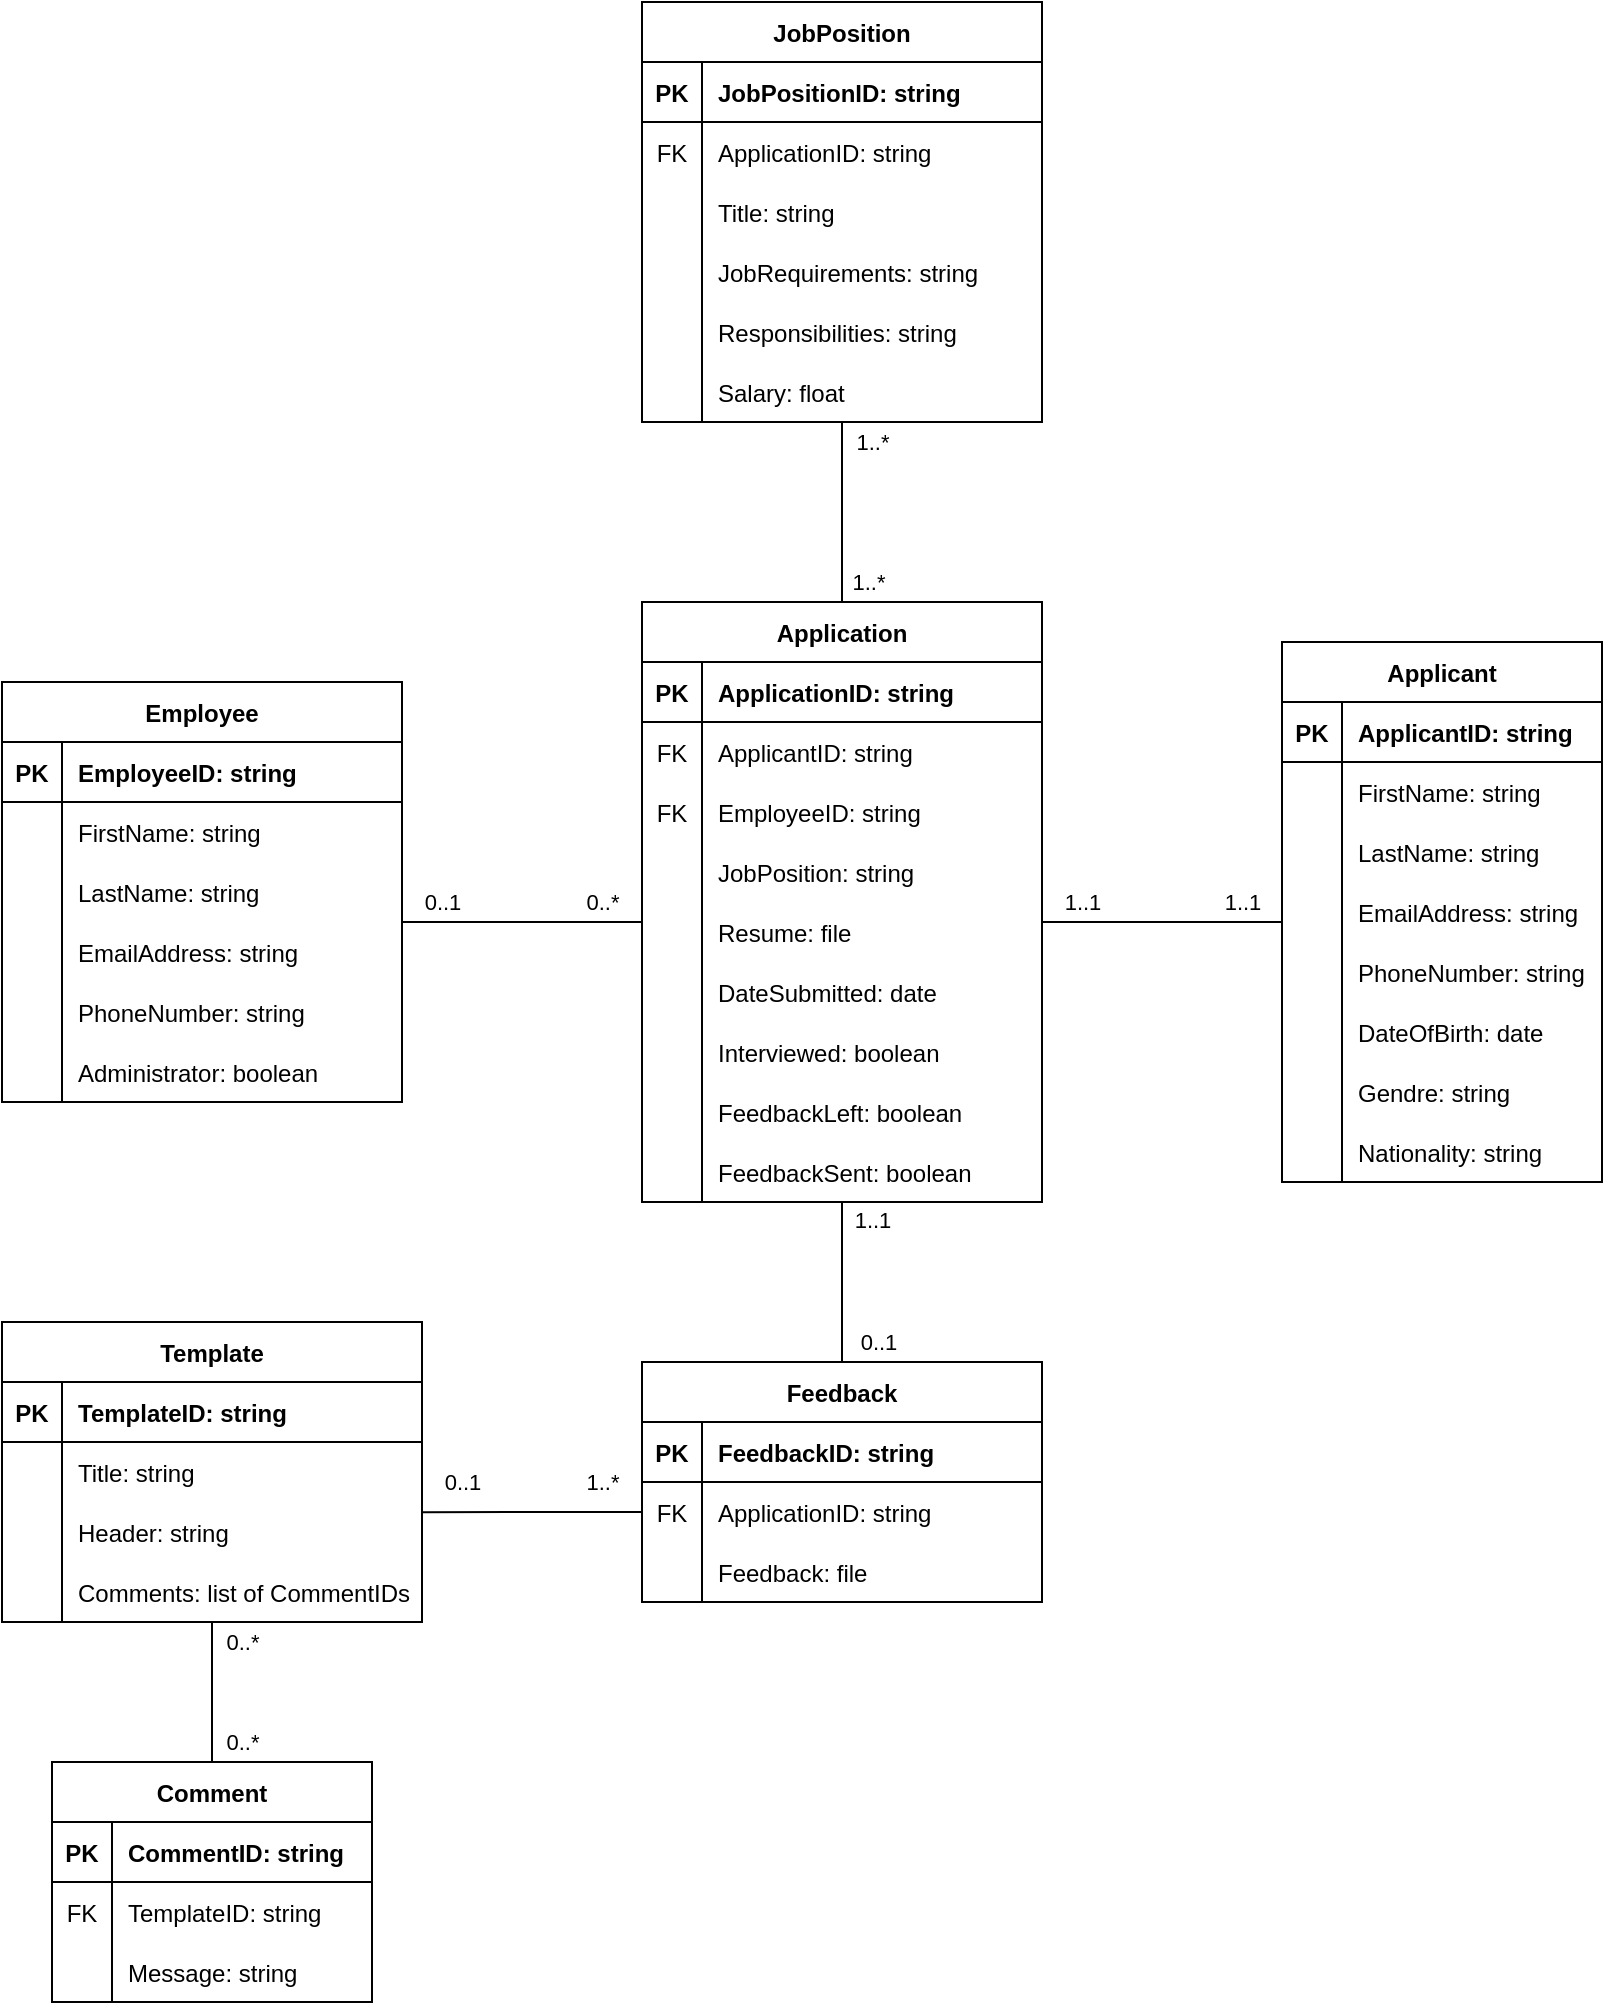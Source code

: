 <mxfile version="13.7.7" type="github">
  <diagram id="R2lEEEUBdFMjLlhIrx00" name="Page-1">
    <mxGraphModel dx="1185" dy="635" grid="1" gridSize="10" guides="1" tooltips="1" connect="1" arrows="1" fold="1" page="1" pageScale="1" pageWidth="960" pageHeight="1160" math="0" shadow="0" extFonts="Permanent Marker^https://fonts.googleapis.com/css?family=Permanent+Marker">
      <root>
        <mxCell id="0" />
        <mxCell id="1" parent="0" />
        <mxCell id="9p2l_SkOU7KyR0KljUXZ-85" style="edgeStyle=none;rounded=0;orthogonalLoop=1;jettySize=auto;html=1;exitX=0.5;exitY=0;exitDx=0;exitDy=0;endArrow=none;endFill=0;" edge="1" parent="1" source="C-vyLk0tnHw3VtMMgP7b-13" target="9p2l_SkOU7KyR0KljUXZ-80">
          <mxGeometry relative="1" as="geometry" />
        </mxCell>
        <mxCell id="9p2l_SkOU7KyR0KljUXZ-97" value="1..*" style="edgeLabel;html=1;align=center;verticalAlign=middle;resizable=0;points=[];" vertex="1" connectable="0" parent="9p2l_SkOU7KyR0KljUXZ-85">
          <mxGeometry x="0.552" y="-2" relative="1" as="geometry">
            <mxPoint x="13" y="-10.29" as="offset" />
          </mxGeometry>
        </mxCell>
        <mxCell id="9p2l_SkOU7KyR0KljUXZ-98" value="1..*" style="edgeLabel;html=1;align=center;verticalAlign=middle;resizable=0;points=[];" vertex="1" connectable="0" parent="9p2l_SkOU7KyR0KljUXZ-85">
          <mxGeometry x="-0.298" relative="1" as="geometry">
            <mxPoint x="13" y="21.43" as="offset" />
          </mxGeometry>
        </mxCell>
        <mxCell id="9p2l_SkOU7KyR0KljUXZ-58" value="" style="endArrow=none;html=1;entryX=0;entryY=0.667;entryDx=0;entryDy=0;entryPerimeter=0;exitX=1;exitY=0.334;exitDx=0;exitDy=0;exitPerimeter=0;" edge="1" parent="1" source="9p2l_SkOU7KyR0KljUXZ-36" target="9p2l_SkOU7KyR0KljUXZ-39">
          <mxGeometry width="50" height="50" relative="1" as="geometry">
            <mxPoint x="610" y="534.9" as="sourcePoint" />
            <mxPoint x="710" y="534.9" as="targetPoint" />
          </mxGeometry>
        </mxCell>
        <mxCell id="9p2l_SkOU7KyR0KljUXZ-59" value="1..1" style="edgeLabel;html=1;align=center;verticalAlign=middle;resizable=0;points=[];" vertex="1" connectable="0" parent="9p2l_SkOU7KyR0KljUXZ-58">
          <mxGeometry x="0.604" y="-1" relative="1" as="geometry">
            <mxPoint x="4" y="-10.93" as="offset" />
          </mxGeometry>
        </mxCell>
        <mxCell id="9p2l_SkOU7KyR0KljUXZ-60" value="1..1" style="edgeLabel;html=1;align=center;verticalAlign=middle;resizable=0;points=[];" vertex="1" connectable="0" parent="9p2l_SkOU7KyR0KljUXZ-58">
          <mxGeometry x="-0.706" y="1" relative="1" as="geometry">
            <mxPoint x="2.29" y="-8.94" as="offset" />
          </mxGeometry>
        </mxCell>
        <mxCell id="9p2l_SkOU7KyR0KljUXZ-61" value="" style="endArrow=none;html=1;entryX=0;entryY=0.667;entryDx=0;entryDy=0;entryPerimeter=0;exitX=1;exitY=0.334;exitDx=0;exitDy=0;exitPerimeter=0;" edge="1" parent="1">
          <mxGeometry width="50" height="50" relative="1" as="geometry">
            <mxPoint x="280" y="540.01" as="sourcePoint" />
            <mxPoint x="400" y="540" as="targetPoint" />
          </mxGeometry>
        </mxCell>
        <mxCell id="9p2l_SkOU7KyR0KljUXZ-62" value="0..*" style="edgeLabel;html=1;align=center;verticalAlign=middle;resizable=0;points=[];" vertex="1" connectable="0" parent="9p2l_SkOU7KyR0KljUXZ-61">
          <mxGeometry x="0.604" y="-1" relative="1" as="geometry">
            <mxPoint x="4" y="-10.93" as="offset" />
          </mxGeometry>
        </mxCell>
        <mxCell id="9p2l_SkOU7KyR0KljUXZ-63" value="0..1" style="edgeLabel;html=1;align=center;verticalAlign=middle;resizable=0;points=[];" vertex="1" connectable="0" parent="9p2l_SkOU7KyR0KljUXZ-61">
          <mxGeometry x="-0.706" y="1" relative="1" as="geometry">
            <mxPoint x="2.29" y="-8.94" as="offset" />
          </mxGeometry>
        </mxCell>
        <mxCell id="9p2l_SkOU7KyR0KljUXZ-83" style="edgeStyle=none;rounded=0;orthogonalLoop=1;jettySize=auto;html=1;exitX=0.5;exitY=0;exitDx=0;exitDy=0;entryX=0.5;entryY=1.007;entryDx=0;entryDy=0;entryPerimeter=0;endArrow=none;endFill=0;" edge="1" parent="1" source="9p2l_SkOU7KyR0KljUXZ-1" target="9p2l_SkOU7KyR0KljUXZ-33">
          <mxGeometry relative="1" as="geometry">
            <mxPoint x="499" y="680" as="targetPoint" />
          </mxGeometry>
        </mxCell>
        <mxCell id="9p2l_SkOU7KyR0KljUXZ-99" value="1..1" style="edgeLabel;html=1;align=center;verticalAlign=middle;resizable=0;points=[];" vertex="1" connectable="0" parent="9p2l_SkOU7KyR0KljUXZ-83">
          <mxGeometry x="0.78" relative="1" as="geometry">
            <mxPoint x="15" as="offset" />
          </mxGeometry>
        </mxCell>
        <mxCell id="9p2l_SkOU7KyR0KljUXZ-100" value="0..1" style="edgeLabel;html=1;align=center;verticalAlign=middle;resizable=0;points=[];" vertex="1" connectable="0" parent="9p2l_SkOU7KyR0KljUXZ-83">
          <mxGeometry x="-0.624" y="-2" relative="1" as="geometry">
            <mxPoint x="16" y="4.86" as="offset" />
          </mxGeometry>
        </mxCell>
        <mxCell id="9p2l_SkOU7KyR0KljUXZ-84" style="edgeStyle=none;rounded=0;orthogonalLoop=1;jettySize=auto;html=1;exitX=0;exitY=0.5;exitDx=0;exitDy=0;entryX=1;entryY=0.17;entryDx=0;entryDy=0;entryPerimeter=0;endArrow=none;endFill=0;" edge="1" parent="1" source="9p2l_SkOU7KyR0KljUXZ-5" target="nxRkUjADTFQk0wGFNp9a-42">
          <mxGeometry relative="1" as="geometry" />
        </mxCell>
        <mxCell id="9p2l_SkOU7KyR0KljUXZ-101" value="1..*" style="edgeLabel;html=1;align=center;verticalAlign=middle;resizable=0;points=[];" vertex="1" connectable="0" parent="9p2l_SkOU7KyR0KljUXZ-84">
          <mxGeometry x="-0.639" relative="1" as="geometry">
            <mxPoint y="-15.02" as="offset" />
          </mxGeometry>
        </mxCell>
        <mxCell id="9p2l_SkOU7KyR0KljUXZ-102" value="0..1" style="edgeLabel;html=1;align=center;verticalAlign=middle;resizable=0;points=[];" vertex="1" connectable="0" parent="9p2l_SkOU7KyR0KljUXZ-84">
          <mxGeometry x="0.597" y="-1" relative="1" as="geometry">
            <mxPoint x="-2" y="-14.08" as="offset" />
          </mxGeometry>
        </mxCell>
        <mxCell id="C-vyLk0tnHw3VtMMgP7b-23" value="Employee" style="shape=table;startSize=30;container=1;collapsible=1;childLayout=tableLayout;fixedRows=1;rowLines=0;fontStyle=1;align=center;resizeLast=1;" parent="1" vertex="1">
          <mxGeometry x="80" y="420" width="200" height="210" as="geometry" />
        </mxCell>
        <mxCell id="C-vyLk0tnHw3VtMMgP7b-24" value="" style="shape=partialRectangle;collapsible=0;dropTarget=0;pointerEvents=0;fillColor=none;points=[[0,0.5],[1,0.5]];portConstraint=eastwest;top=0;left=0;right=0;bottom=1;" parent="C-vyLk0tnHw3VtMMgP7b-23" vertex="1">
          <mxGeometry y="30" width="200" height="30" as="geometry" />
        </mxCell>
        <mxCell id="C-vyLk0tnHw3VtMMgP7b-25" value="PK" style="shape=partialRectangle;overflow=hidden;connectable=0;fillColor=none;top=0;left=0;bottom=0;right=0;fontStyle=1;" parent="C-vyLk0tnHw3VtMMgP7b-24" vertex="1">
          <mxGeometry width="30" height="30" as="geometry" />
        </mxCell>
        <mxCell id="C-vyLk0tnHw3VtMMgP7b-26" value="EmployeeID: string" style="shape=partialRectangle;overflow=hidden;connectable=0;fillColor=none;top=0;left=0;bottom=0;right=0;align=left;spacingLeft=6;fontStyle=1;" parent="C-vyLk0tnHw3VtMMgP7b-24" vertex="1">
          <mxGeometry x="30" width="170" height="30" as="geometry" />
        </mxCell>
        <mxCell id="C-vyLk0tnHw3VtMMgP7b-27" value="" style="shape=partialRectangle;collapsible=0;dropTarget=0;pointerEvents=0;fillColor=none;points=[[0,0.5],[1,0.5]];portConstraint=eastwest;top=0;left=0;right=0;bottom=0;" parent="C-vyLk0tnHw3VtMMgP7b-23" vertex="1">
          <mxGeometry y="60" width="200" height="30" as="geometry" />
        </mxCell>
        <mxCell id="C-vyLk0tnHw3VtMMgP7b-28" value="" style="shape=partialRectangle;overflow=hidden;connectable=0;fillColor=none;top=0;left=0;bottom=0;right=0;" parent="C-vyLk0tnHw3VtMMgP7b-27" vertex="1">
          <mxGeometry width="30" height="30" as="geometry" />
        </mxCell>
        <mxCell id="C-vyLk0tnHw3VtMMgP7b-29" value="FirstName: string" style="shape=partialRectangle;overflow=hidden;connectable=0;fillColor=none;top=0;left=0;bottom=0;right=0;align=left;spacingLeft=6;" parent="C-vyLk0tnHw3VtMMgP7b-27" vertex="1">
          <mxGeometry x="30" width="170" height="30" as="geometry" />
        </mxCell>
        <mxCell id="nxRkUjADTFQk0wGFNp9a-11" value="" style="shape=partialRectangle;collapsible=0;dropTarget=0;pointerEvents=0;fillColor=none;points=[[0,0.5],[1,0.5]];portConstraint=eastwest;top=0;left=0;right=0;bottom=0;" parent="C-vyLk0tnHw3VtMMgP7b-23" vertex="1">
          <mxGeometry y="90" width="200" height="30" as="geometry" />
        </mxCell>
        <mxCell id="nxRkUjADTFQk0wGFNp9a-12" value="" style="shape=partialRectangle;overflow=hidden;connectable=0;fillColor=none;top=0;left=0;bottom=0;right=0;" parent="nxRkUjADTFQk0wGFNp9a-11" vertex="1">
          <mxGeometry width="30" height="30" as="geometry" />
        </mxCell>
        <mxCell id="nxRkUjADTFQk0wGFNp9a-13" value="LastName: string" style="shape=partialRectangle;overflow=hidden;connectable=0;fillColor=none;top=0;left=0;bottom=0;right=0;align=left;spacingLeft=6;" parent="nxRkUjADTFQk0wGFNp9a-11" vertex="1">
          <mxGeometry x="30" width="170" height="30" as="geometry" />
        </mxCell>
        <mxCell id="nxRkUjADTFQk0wGFNp9a-14" value="" style="shape=partialRectangle;collapsible=0;dropTarget=0;pointerEvents=0;fillColor=none;points=[[0,0.5],[1,0.5]];portConstraint=eastwest;top=0;left=0;right=0;bottom=0;" parent="C-vyLk0tnHw3VtMMgP7b-23" vertex="1">
          <mxGeometry y="120" width="200" height="30" as="geometry" />
        </mxCell>
        <mxCell id="nxRkUjADTFQk0wGFNp9a-15" value="" style="shape=partialRectangle;overflow=hidden;connectable=0;fillColor=none;top=0;left=0;bottom=0;right=0;" parent="nxRkUjADTFQk0wGFNp9a-14" vertex="1">
          <mxGeometry width="30" height="30" as="geometry" />
        </mxCell>
        <mxCell id="nxRkUjADTFQk0wGFNp9a-16" value="EmailAddress: string" style="shape=partialRectangle;overflow=hidden;connectable=0;fillColor=none;top=0;left=0;bottom=0;right=0;align=left;spacingLeft=6;" parent="nxRkUjADTFQk0wGFNp9a-14" vertex="1">
          <mxGeometry x="30" width="170" height="30" as="geometry" />
        </mxCell>
        <mxCell id="nxRkUjADTFQk0wGFNp9a-17" value="" style="shape=partialRectangle;collapsible=0;dropTarget=0;pointerEvents=0;fillColor=none;points=[[0,0.5],[1,0.5]];portConstraint=eastwest;top=0;left=0;right=0;bottom=0;" parent="C-vyLk0tnHw3VtMMgP7b-23" vertex="1">
          <mxGeometry y="150" width="200" height="30" as="geometry" />
        </mxCell>
        <mxCell id="nxRkUjADTFQk0wGFNp9a-18" value="" style="shape=partialRectangle;overflow=hidden;connectable=0;fillColor=none;top=0;left=0;bottom=0;right=0;" parent="nxRkUjADTFQk0wGFNp9a-17" vertex="1">
          <mxGeometry width="30" height="30" as="geometry" />
        </mxCell>
        <mxCell id="nxRkUjADTFQk0wGFNp9a-19" value="PhoneNumber: string" style="shape=partialRectangle;overflow=hidden;connectable=0;fillColor=none;top=0;left=0;bottom=0;right=0;align=left;spacingLeft=6;" parent="nxRkUjADTFQk0wGFNp9a-17" vertex="1">
          <mxGeometry x="30" width="170" height="30" as="geometry" />
        </mxCell>
        <mxCell id="nxRkUjADTFQk0wGFNp9a-20" value="" style="shape=partialRectangle;collapsible=0;dropTarget=0;pointerEvents=0;fillColor=none;points=[[0,0.5],[1,0.5]];portConstraint=eastwest;top=0;left=0;right=0;bottom=0;" parent="C-vyLk0tnHw3VtMMgP7b-23" vertex="1">
          <mxGeometry y="180" width="200" height="30" as="geometry" />
        </mxCell>
        <mxCell id="nxRkUjADTFQk0wGFNp9a-21" value="" style="shape=partialRectangle;overflow=hidden;connectable=0;fillColor=none;top=0;left=0;bottom=0;right=0;" parent="nxRkUjADTFQk0wGFNp9a-20" vertex="1">
          <mxGeometry width="30" height="30" as="geometry" />
        </mxCell>
        <mxCell id="nxRkUjADTFQk0wGFNp9a-22" value="Administrator: boolean" style="shape=partialRectangle;overflow=hidden;connectable=0;fillColor=none;top=0;left=0;bottom=0;right=0;align=left;spacingLeft=6;" parent="nxRkUjADTFQk0wGFNp9a-20" vertex="1">
          <mxGeometry x="30" width="170" height="30" as="geometry" />
        </mxCell>
        <mxCell id="C-vyLk0tnHw3VtMMgP7b-13" value="Application" style="shape=table;startSize=30;container=1;collapsible=1;childLayout=tableLayout;fixedRows=1;rowLines=0;fontStyle=1;align=center;resizeLast=1;" parent="1" vertex="1">
          <mxGeometry x="400" y="380" width="200" height="300" as="geometry" />
        </mxCell>
        <mxCell id="C-vyLk0tnHw3VtMMgP7b-14" value="" style="shape=partialRectangle;collapsible=0;dropTarget=0;pointerEvents=0;fillColor=none;points=[[0,0.5],[1,0.5]];portConstraint=eastwest;top=0;left=0;right=0;bottom=1;" parent="C-vyLk0tnHw3VtMMgP7b-13" vertex="1">
          <mxGeometry y="30" width="200" height="30" as="geometry" />
        </mxCell>
        <mxCell id="C-vyLk0tnHw3VtMMgP7b-15" value="PK" style="shape=partialRectangle;overflow=hidden;connectable=0;fillColor=none;top=0;left=0;bottom=0;right=0;fontStyle=1;" parent="C-vyLk0tnHw3VtMMgP7b-14" vertex="1">
          <mxGeometry width="30" height="30" as="geometry" />
        </mxCell>
        <mxCell id="C-vyLk0tnHw3VtMMgP7b-16" value="ApplicationID: string" style="shape=partialRectangle;overflow=hidden;connectable=0;fillColor=none;top=0;left=0;bottom=0;right=0;align=left;spacingLeft=6;fontStyle=1;" parent="C-vyLk0tnHw3VtMMgP7b-14" vertex="1">
          <mxGeometry x="30" width="170" height="30" as="geometry" />
        </mxCell>
        <mxCell id="C-vyLk0tnHw3VtMMgP7b-17" value="" style="shape=partialRectangle;collapsible=0;dropTarget=0;pointerEvents=0;fillColor=none;points=[[0,0.5],[1,0.5]];portConstraint=eastwest;top=0;left=0;right=0;bottom=0;" parent="C-vyLk0tnHw3VtMMgP7b-13" vertex="1">
          <mxGeometry y="60" width="200" height="30" as="geometry" />
        </mxCell>
        <mxCell id="C-vyLk0tnHw3VtMMgP7b-18" value="FK" style="shape=partialRectangle;overflow=hidden;connectable=0;fillColor=none;top=0;left=0;bottom=0;right=0;" parent="C-vyLk0tnHw3VtMMgP7b-17" vertex="1">
          <mxGeometry width="30" height="30" as="geometry" />
        </mxCell>
        <mxCell id="C-vyLk0tnHw3VtMMgP7b-19" value="ApplicantID: string" style="shape=partialRectangle;overflow=hidden;connectable=0;fillColor=none;top=0;left=0;bottom=0;right=0;align=left;spacingLeft=6;" parent="C-vyLk0tnHw3VtMMgP7b-17" vertex="1">
          <mxGeometry x="30" width="170" height="30" as="geometry" />
        </mxCell>
        <mxCell id="C-vyLk0tnHw3VtMMgP7b-20" value="" style="shape=partialRectangle;collapsible=0;dropTarget=0;pointerEvents=0;fillColor=none;points=[[0,0.5],[1,0.5]];portConstraint=eastwest;top=0;left=0;right=0;bottom=0;" parent="C-vyLk0tnHw3VtMMgP7b-13" vertex="1">
          <mxGeometry y="90" width="200" height="30" as="geometry" />
        </mxCell>
        <mxCell id="C-vyLk0tnHw3VtMMgP7b-21" value="FK" style="shape=partialRectangle;overflow=hidden;connectable=0;fillColor=none;top=0;left=0;bottom=0;right=0;" parent="C-vyLk0tnHw3VtMMgP7b-20" vertex="1">
          <mxGeometry width="30" height="30" as="geometry" />
        </mxCell>
        <mxCell id="C-vyLk0tnHw3VtMMgP7b-22" value="EmployeeID: string" style="shape=partialRectangle;overflow=hidden;connectable=0;fillColor=none;top=0;left=0;bottom=0;right=0;align=left;spacingLeft=6;" parent="C-vyLk0tnHw3VtMMgP7b-20" vertex="1">
          <mxGeometry x="30" width="170" height="30" as="geometry" />
        </mxCell>
        <mxCell id="9p2l_SkOU7KyR0KljUXZ-54" value="" style="shape=partialRectangle;collapsible=0;dropTarget=0;pointerEvents=0;fillColor=none;points=[[0,0.5],[1,0.5]];portConstraint=eastwest;top=0;left=0;right=0;bottom=0;" vertex="1" parent="C-vyLk0tnHw3VtMMgP7b-13">
          <mxGeometry y="120" width="200" height="30" as="geometry" />
        </mxCell>
        <mxCell id="9p2l_SkOU7KyR0KljUXZ-55" value="" style="shape=partialRectangle;overflow=hidden;connectable=0;fillColor=none;top=0;left=0;bottom=0;right=0;" vertex="1" parent="9p2l_SkOU7KyR0KljUXZ-54">
          <mxGeometry width="30" height="30" as="geometry" />
        </mxCell>
        <mxCell id="9p2l_SkOU7KyR0KljUXZ-56" value="JobPosition: string" style="shape=partialRectangle;overflow=hidden;connectable=0;fillColor=none;top=0;left=0;bottom=0;right=0;align=left;spacingLeft=6;" vertex="1" parent="9p2l_SkOU7KyR0KljUXZ-54">
          <mxGeometry x="30" width="170" height="30" as="geometry" />
        </mxCell>
        <mxCell id="9p2l_SkOU7KyR0KljUXZ-36" value="" style="shape=partialRectangle;collapsible=0;dropTarget=0;pointerEvents=0;fillColor=none;points=[[0,0.5],[1,0.5]];portConstraint=eastwest;top=0;left=0;right=0;bottom=0;" vertex="1" parent="C-vyLk0tnHw3VtMMgP7b-13">
          <mxGeometry y="150" width="200" height="30" as="geometry" />
        </mxCell>
        <mxCell id="9p2l_SkOU7KyR0KljUXZ-37" value="" style="shape=partialRectangle;overflow=hidden;connectable=0;fillColor=none;top=0;left=0;bottom=0;right=0;" vertex="1" parent="9p2l_SkOU7KyR0KljUXZ-36">
          <mxGeometry width="30" height="30" as="geometry" />
        </mxCell>
        <mxCell id="9p2l_SkOU7KyR0KljUXZ-38" value="Resume: file" style="shape=partialRectangle;overflow=hidden;connectable=0;fillColor=none;top=0;left=0;bottom=0;right=0;align=left;spacingLeft=6;" vertex="1" parent="9p2l_SkOU7KyR0KljUXZ-36">
          <mxGeometry x="30" width="170" height="30" as="geometry" />
        </mxCell>
        <mxCell id="nxRkUjADTFQk0wGFNp9a-29" value="" style="shape=partialRectangle;collapsible=0;dropTarget=0;pointerEvents=0;fillColor=none;points=[[0,0.5],[1,0.5]];portConstraint=eastwest;top=0;left=0;right=0;bottom=0;" parent="C-vyLk0tnHw3VtMMgP7b-13" vertex="1">
          <mxGeometry y="180" width="200" height="30" as="geometry" />
        </mxCell>
        <mxCell id="nxRkUjADTFQk0wGFNp9a-30" value="" style="shape=partialRectangle;overflow=hidden;connectable=0;fillColor=none;top=0;left=0;bottom=0;right=0;" parent="nxRkUjADTFQk0wGFNp9a-29" vertex="1">
          <mxGeometry width="30" height="30" as="geometry" />
        </mxCell>
        <mxCell id="nxRkUjADTFQk0wGFNp9a-31" value="DateSubmitted: date" style="shape=partialRectangle;overflow=hidden;connectable=0;fillColor=none;top=0;left=0;bottom=0;right=0;align=left;spacingLeft=6;" parent="nxRkUjADTFQk0wGFNp9a-29" vertex="1">
          <mxGeometry x="30" width="170" height="30" as="geometry" />
        </mxCell>
        <mxCell id="nxRkUjADTFQk0wGFNp9a-32" value="" style="shape=partialRectangle;collapsible=0;dropTarget=0;pointerEvents=0;fillColor=none;points=[[0,0.5],[1,0.5]];portConstraint=eastwest;top=0;left=0;right=0;bottom=0;" parent="C-vyLk0tnHw3VtMMgP7b-13" vertex="1">
          <mxGeometry y="210" width="200" height="30" as="geometry" />
        </mxCell>
        <mxCell id="nxRkUjADTFQk0wGFNp9a-33" value="" style="shape=partialRectangle;overflow=hidden;connectable=0;fillColor=none;top=0;left=0;bottom=0;right=0;" parent="nxRkUjADTFQk0wGFNp9a-32" vertex="1">
          <mxGeometry width="30" height="30" as="geometry" />
        </mxCell>
        <mxCell id="nxRkUjADTFQk0wGFNp9a-34" value="Interviewed: boolean" style="shape=partialRectangle;overflow=hidden;connectable=0;fillColor=none;top=0;left=0;bottom=0;right=0;align=left;spacingLeft=6;" parent="nxRkUjADTFQk0wGFNp9a-32" vertex="1">
          <mxGeometry x="30" width="170" height="30" as="geometry" />
        </mxCell>
        <mxCell id="9p2l_SkOU7KyR0KljUXZ-30" value="" style="shape=partialRectangle;collapsible=0;dropTarget=0;pointerEvents=0;fillColor=none;points=[[0,0.5],[1,0.5]];portConstraint=eastwest;top=0;left=0;right=0;bottom=0;" vertex="1" parent="C-vyLk0tnHw3VtMMgP7b-13">
          <mxGeometry y="240" width="200" height="30" as="geometry" />
        </mxCell>
        <mxCell id="9p2l_SkOU7KyR0KljUXZ-31" value="" style="shape=partialRectangle;overflow=hidden;connectable=0;fillColor=none;top=0;left=0;bottom=0;right=0;" vertex="1" parent="9p2l_SkOU7KyR0KljUXZ-30">
          <mxGeometry width="30" height="30" as="geometry" />
        </mxCell>
        <mxCell id="9p2l_SkOU7KyR0KljUXZ-32" value="FeedbackLeft: boolean" style="shape=partialRectangle;overflow=hidden;connectable=0;fillColor=none;top=0;left=0;bottom=0;right=0;align=left;spacingLeft=6;" vertex="1" parent="9p2l_SkOU7KyR0KljUXZ-30">
          <mxGeometry x="30" width="170" height="30" as="geometry" />
        </mxCell>
        <mxCell id="9p2l_SkOU7KyR0KljUXZ-33" value="" style="shape=partialRectangle;collapsible=0;dropTarget=0;pointerEvents=0;fillColor=none;points=[[0,0.5],[1,0.5]];portConstraint=eastwest;top=0;left=0;right=0;bottom=0;" vertex="1" parent="C-vyLk0tnHw3VtMMgP7b-13">
          <mxGeometry y="270" width="200" height="30" as="geometry" />
        </mxCell>
        <mxCell id="9p2l_SkOU7KyR0KljUXZ-34" value="" style="shape=partialRectangle;overflow=hidden;connectable=0;fillColor=none;top=0;left=0;bottom=0;right=0;" vertex="1" parent="9p2l_SkOU7KyR0KljUXZ-33">
          <mxGeometry width="30" height="30" as="geometry" />
        </mxCell>
        <mxCell id="9p2l_SkOU7KyR0KljUXZ-35" value="FeedbackSent: boolean" style="shape=partialRectangle;overflow=hidden;connectable=0;fillColor=none;top=0;left=0;bottom=0;right=0;align=left;spacingLeft=6;" vertex="1" parent="9p2l_SkOU7KyR0KljUXZ-33">
          <mxGeometry x="30" width="170" height="30" as="geometry" />
        </mxCell>
        <mxCell id="C-vyLk0tnHw3VtMMgP7b-2" value="Applicant" style="shape=table;startSize=30;container=1;collapsible=1;childLayout=tableLayout;fixedRows=1;rowLines=0;fontStyle=1;align=center;resizeLast=1;" parent="1" vertex="1">
          <mxGeometry x="720" y="400" width="160" height="270" as="geometry" />
        </mxCell>
        <mxCell id="C-vyLk0tnHw3VtMMgP7b-3" value="" style="shape=partialRectangle;collapsible=0;dropTarget=0;pointerEvents=0;fillColor=none;points=[[0,0.5],[1,0.5]];portConstraint=eastwest;top=0;left=0;right=0;bottom=1;" parent="C-vyLk0tnHw3VtMMgP7b-2" vertex="1">
          <mxGeometry y="30" width="160" height="30" as="geometry" />
        </mxCell>
        <mxCell id="C-vyLk0tnHw3VtMMgP7b-4" value="PK" style="shape=partialRectangle;overflow=hidden;connectable=0;fillColor=none;top=0;left=0;bottom=0;right=0;fontStyle=1;" parent="C-vyLk0tnHw3VtMMgP7b-3" vertex="1">
          <mxGeometry width="30" height="30" as="geometry" />
        </mxCell>
        <mxCell id="C-vyLk0tnHw3VtMMgP7b-5" value="ApplicantID: string" style="shape=partialRectangle;overflow=hidden;connectable=0;fillColor=none;top=0;left=0;bottom=0;right=0;align=left;spacingLeft=6;fontStyle=1;" parent="C-vyLk0tnHw3VtMMgP7b-3" vertex="1">
          <mxGeometry x="30" width="130" height="30" as="geometry" />
        </mxCell>
        <mxCell id="C-vyLk0tnHw3VtMMgP7b-6" value="" style="shape=partialRectangle;collapsible=0;dropTarget=0;pointerEvents=0;fillColor=none;points=[[0,0.5],[1,0.5]];portConstraint=eastwest;top=0;left=0;right=0;bottom=0;" parent="C-vyLk0tnHw3VtMMgP7b-2" vertex="1">
          <mxGeometry y="60" width="160" height="30" as="geometry" />
        </mxCell>
        <mxCell id="C-vyLk0tnHw3VtMMgP7b-7" value="" style="shape=partialRectangle;overflow=hidden;connectable=0;fillColor=none;top=0;left=0;bottom=0;right=0;" parent="C-vyLk0tnHw3VtMMgP7b-6" vertex="1">
          <mxGeometry width="30" height="30" as="geometry" />
        </mxCell>
        <mxCell id="C-vyLk0tnHw3VtMMgP7b-8" value="FirstName: string" style="shape=partialRectangle;overflow=hidden;connectable=0;fillColor=none;top=0;left=0;bottom=0;right=0;align=left;spacingLeft=6;" parent="C-vyLk0tnHw3VtMMgP7b-6" vertex="1">
          <mxGeometry x="30" width="130" height="30" as="geometry" />
        </mxCell>
        <mxCell id="C-vyLk0tnHw3VtMMgP7b-9" value="" style="shape=partialRectangle;collapsible=0;dropTarget=0;pointerEvents=0;fillColor=none;points=[[0,0.5],[1,0.5]];portConstraint=eastwest;top=0;left=0;right=0;bottom=0;" parent="C-vyLk0tnHw3VtMMgP7b-2" vertex="1">
          <mxGeometry y="90" width="160" height="30" as="geometry" />
        </mxCell>
        <mxCell id="C-vyLk0tnHw3VtMMgP7b-10" value="" style="shape=partialRectangle;overflow=hidden;connectable=0;fillColor=none;top=0;left=0;bottom=0;right=0;" parent="C-vyLk0tnHw3VtMMgP7b-9" vertex="1">
          <mxGeometry width="30" height="30" as="geometry" />
        </mxCell>
        <mxCell id="C-vyLk0tnHw3VtMMgP7b-11" value="LastName: string" style="shape=partialRectangle;overflow=hidden;connectable=0;fillColor=none;top=0;left=0;bottom=0;right=0;align=left;spacingLeft=6;" parent="C-vyLk0tnHw3VtMMgP7b-9" vertex="1">
          <mxGeometry x="30" width="130" height="30" as="geometry" />
        </mxCell>
        <mxCell id="9p2l_SkOU7KyR0KljUXZ-39" value="" style="shape=partialRectangle;collapsible=0;dropTarget=0;pointerEvents=0;fillColor=none;points=[[0,0.5],[1,0.5]];portConstraint=eastwest;top=0;left=0;right=0;bottom=0;" vertex="1" parent="C-vyLk0tnHw3VtMMgP7b-2">
          <mxGeometry y="120" width="160" height="30" as="geometry" />
        </mxCell>
        <mxCell id="9p2l_SkOU7KyR0KljUXZ-40" value="" style="shape=partialRectangle;overflow=hidden;connectable=0;fillColor=none;top=0;left=0;bottom=0;right=0;" vertex="1" parent="9p2l_SkOU7KyR0KljUXZ-39">
          <mxGeometry width="30" height="30" as="geometry" />
        </mxCell>
        <mxCell id="9p2l_SkOU7KyR0KljUXZ-41" value="EmailAddress: string" style="shape=partialRectangle;overflow=hidden;connectable=0;fillColor=none;top=0;left=0;bottom=0;right=0;align=left;spacingLeft=6;" vertex="1" parent="9p2l_SkOU7KyR0KljUXZ-39">
          <mxGeometry x="30" width="130" height="30" as="geometry" />
        </mxCell>
        <mxCell id="9p2l_SkOU7KyR0KljUXZ-42" value="" style="shape=partialRectangle;collapsible=0;dropTarget=0;pointerEvents=0;fillColor=none;points=[[0,0.5],[1,0.5]];portConstraint=eastwest;top=0;left=0;right=0;bottom=0;" vertex="1" parent="C-vyLk0tnHw3VtMMgP7b-2">
          <mxGeometry y="150" width="160" height="30" as="geometry" />
        </mxCell>
        <mxCell id="9p2l_SkOU7KyR0KljUXZ-43" value="" style="shape=partialRectangle;overflow=hidden;connectable=0;fillColor=none;top=0;left=0;bottom=0;right=0;" vertex="1" parent="9p2l_SkOU7KyR0KljUXZ-42">
          <mxGeometry width="30" height="30" as="geometry" />
        </mxCell>
        <mxCell id="9p2l_SkOU7KyR0KljUXZ-44" value="PhoneNumber: string" style="shape=partialRectangle;overflow=hidden;connectable=0;fillColor=none;top=0;left=0;bottom=0;right=0;align=left;spacingLeft=6;" vertex="1" parent="9p2l_SkOU7KyR0KljUXZ-42">
          <mxGeometry x="30" width="130" height="30" as="geometry" />
        </mxCell>
        <mxCell id="9p2l_SkOU7KyR0KljUXZ-45" value="" style="shape=partialRectangle;collapsible=0;dropTarget=0;pointerEvents=0;fillColor=none;points=[[0,0.5],[1,0.5]];portConstraint=eastwest;top=0;left=0;right=0;bottom=0;" vertex="1" parent="C-vyLk0tnHw3VtMMgP7b-2">
          <mxGeometry y="180" width="160" height="30" as="geometry" />
        </mxCell>
        <mxCell id="9p2l_SkOU7KyR0KljUXZ-46" value="" style="shape=partialRectangle;overflow=hidden;connectable=0;fillColor=none;top=0;left=0;bottom=0;right=0;" vertex="1" parent="9p2l_SkOU7KyR0KljUXZ-45">
          <mxGeometry width="30" height="30" as="geometry" />
        </mxCell>
        <mxCell id="9p2l_SkOU7KyR0KljUXZ-47" value="DateOfBirth: date" style="shape=partialRectangle;overflow=hidden;connectable=0;fillColor=none;top=0;left=0;bottom=0;right=0;align=left;spacingLeft=6;" vertex="1" parent="9p2l_SkOU7KyR0KljUXZ-45">
          <mxGeometry x="30" width="130" height="30" as="geometry" />
        </mxCell>
        <mxCell id="9p2l_SkOU7KyR0KljUXZ-48" value="" style="shape=partialRectangle;collapsible=0;dropTarget=0;pointerEvents=0;fillColor=none;points=[[0,0.5],[1,0.5]];portConstraint=eastwest;top=0;left=0;right=0;bottom=0;" vertex="1" parent="C-vyLk0tnHw3VtMMgP7b-2">
          <mxGeometry y="210" width="160" height="30" as="geometry" />
        </mxCell>
        <mxCell id="9p2l_SkOU7KyR0KljUXZ-49" value="" style="shape=partialRectangle;overflow=hidden;connectable=0;fillColor=none;top=0;left=0;bottom=0;right=0;" vertex="1" parent="9p2l_SkOU7KyR0KljUXZ-48">
          <mxGeometry width="30" height="30" as="geometry" />
        </mxCell>
        <mxCell id="9p2l_SkOU7KyR0KljUXZ-50" value="Gendre: string" style="shape=partialRectangle;overflow=hidden;connectable=0;fillColor=none;top=0;left=0;bottom=0;right=0;align=left;spacingLeft=6;" vertex="1" parent="9p2l_SkOU7KyR0KljUXZ-48">
          <mxGeometry x="30" width="130" height="30" as="geometry" />
        </mxCell>
        <mxCell id="9p2l_SkOU7KyR0KljUXZ-51" value="" style="shape=partialRectangle;collapsible=0;dropTarget=0;pointerEvents=0;fillColor=none;points=[[0,0.5],[1,0.5]];portConstraint=eastwest;top=0;left=0;right=0;bottom=0;" vertex="1" parent="C-vyLk0tnHw3VtMMgP7b-2">
          <mxGeometry y="240" width="160" height="30" as="geometry" />
        </mxCell>
        <mxCell id="9p2l_SkOU7KyR0KljUXZ-52" value="" style="shape=partialRectangle;overflow=hidden;connectable=0;fillColor=none;top=0;left=0;bottom=0;right=0;" vertex="1" parent="9p2l_SkOU7KyR0KljUXZ-51">
          <mxGeometry width="30" height="30" as="geometry" />
        </mxCell>
        <mxCell id="9p2l_SkOU7KyR0KljUXZ-53" value="Nationality: string" style="shape=partialRectangle;overflow=hidden;connectable=0;fillColor=none;top=0;left=0;bottom=0;right=0;align=left;spacingLeft=6;" vertex="1" parent="9p2l_SkOU7KyR0KljUXZ-51">
          <mxGeometry x="30" width="130" height="30" as="geometry" />
        </mxCell>
        <mxCell id="9p2l_SkOU7KyR0KljUXZ-64" value="JobPosition" style="shape=table;startSize=30;container=1;collapsible=1;childLayout=tableLayout;fixedRows=1;rowLines=0;fontStyle=1;align=center;resizeLast=1;" vertex="1" parent="1">
          <mxGeometry x="400" y="80" width="200" height="210" as="geometry" />
        </mxCell>
        <mxCell id="9p2l_SkOU7KyR0KljUXZ-65" value="" style="shape=partialRectangle;collapsible=0;dropTarget=0;pointerEvents=0;fillColor=none;points=[[0,0.5],[1,0.5]];portConstraint=eastwest;top=0;left=0;right=0;bottom=1;" vertex="1" parent="9p2l_SkOU7KyR0KljUXZ-64">
          <mxGeometry y="30" width="200" height="30" as="geometry" />
        </mxCell>
        <mxCell id="9p2l_SkOU7KyR0KljUXZ-66" value="PK" style="shape=partialRectangle;overflow=hidden;connectable=0;fillColor=none;top=0;left=0;bottom=0;right=0;fontStyle=1;" vertex="1" parent="9p2l_SkOU7KyR0KljUXZ-65">
          <mxGeometry width="30" height="30" as="geometry" />
        </mxCell>
        <mxCell id="9p2l_SkOU7KyR0KljUXZ-67" value="JobPositionID: string" style="shape=partialRectangle;overflow=hidden;connectable=0;fillColor=none;top=0;left=0;bottom=0;right=0;align=left;spacingLeft=6;fontStyle=1;" vertex="1" parent="9p2l_SkOU7KyR0KljUXZ-65">
          <mxGeometry x="30" width="170" height="30" as="geometry" />
        </mxCell>
        <mxCell id="9p2l_SkOU7KyR0KljUXZ-68" value="" style="shape=partialRectangle;collapsible=0;dropTarget=0;pointerEvents=0;fillColor=none;points=[[0,0.5],[1,0.5]];portConstraint=eastwest;top=0;left=0;right=0;bottom=0;" vertex="1" parent="9p2l_SkOU7KyR0KljUXZ-64">
          <mxGeometry y="60" width="200" height="30" as="geometry" />
        </mxCell>
        <mxCell id="9p2l_SkOU7KyR0KljUXZ-69" value="FK" style="shape=partialRectangle;overflow=hidden;connectable=0;fillColor=none;top=0;left=0;bottom=0;right=0;" vertex="1" parent="9p2l_SkOU7KyR0KljUXZ-68">
          <mxGeometry width="30" height="30" as="geometry" />
        </mxCell>
        <mxCell id="9p2l_SkOU7KyR0KljUXZ-70" value="ApplicationID: string" style="shape=partialRectangle;overflow=hidden;connectable=0;fillColor=none;top=0;left=0;bottom=0;right=0;align=left;spacingLeft=6;" vertex="1" parent="9p2l_SkOU7KyR0KljUXZ-68">
          <mxGeometry x="30" width="170" height="30" as="geometry" />
        </mxCell>
        <mxCell id="9p2l_SkOU7KyR0KljUXZ-71" value="" style="shape=partialRectangle;collapsible=0;dropTarget=0;pointerEvents=0;fillColor=none;points=[[0,0.5],[1,0.5]];portConstraint=eastwest;top=0;left=0;right=0;bottom=0;" vertex="1" parent="9p2l_SkOU7KyR0KljUXZ-64">
          <mxGeometry y="90" width="200" height="30" as="geometry" />
        </mxCell>
        <mxCell id="9p2l_SkOU7KyR0KljUXZ-72" value="" style="shape=partialRectangle;overflow=hidden;connectable=0;fillColor=none;top=0;left=0;bottom=0;right=0;" vertex="1" parent="9p2l_SkOU7KyR0KljUXZ-71">
          <mxGeometry width="30" height="30" as="geometry" />
        </mxCell>
        <mxCell id="9p2l_SkOU7KyR0KljUXZ-73" value="Title: string" style="shape=partialRectangle;overflow=hidden;connectable=0;fillColor=none;top=0;left=0;bottom=0;right=0;align=left;spacingLeft=6;" vertex="1" parent="9p2l_SkOU7KyR0KljUXZ-71">
          <mxGeometry x="30" width="170" height="30" as="geometry" />
        </mxCell>
        <mxCell id="9p2l_SkOU7KyR0KljUXZ-74" value="" style="shape=partialRectangle;collapsible=0;dropTarget=0;pointerEvents=0;fillColor=none;points=[[0,0.5],[1,0.5]];portConstraint=eastwest;top=0;left=0;right=0;bottom=0;" vertex="1" parent="9p2l_SkOU7KyR0KljUXZ-64">
          <mxGeometry y="120" width="200" height="30" as="geometry" />
        </mxCell>
        <mxCell id="9p2l_SkOU7KyR0KljUXZ-75" value="" style="shape=partialRectangle;overflow=hidden;connectable=0;fillColor=none;top=0;left=0;bottom=0;right=0;" vertex="1" parent="9p2l_SkOU7KyR0KljUXZ-74">
          <mxGeometry width="30" height="30" as="geometry" />
        </mxCell>
        <mxCell id="9p2l_SkOU7KyR0KljUXZ-76" value="JobRequirements: string" style="shape=partialRectangle;overflow=hidden;connectable=0;fillColor=none;top=0;left=0;bottom=0;right=0;align=left;spacingLeft=6;" vertex="1" parent="9p2l_SkOU7KyR0KljUXZ-74">
          <mxGeometry x="30" width="170" height="30" as="geometry" />
        </mxCell>
        <mxCell id="9p2l_SkOU7KyR0KljUXZ-77" value="" style="shape=partialRectangle;collapsible=0;dropTarget=0;pointerEvents=0;fillColor=none;points=[[0,0.5],[1,0.5]];portConstraint=eastwest;top=0;left=0;right=0;bottom=0;" vertex="1" parent="9p2l_SkOU7KyR0KljUXZ-64">
          <mxGeometry y="150" width="200" height="30" as="geometry" />
        </mxCell>
        <mxCell id="9p2l_SkOU7KyR0KljUXZ-78" value="" style="shape=partialRectangle;overflow=hidden;connectable=0;fillColor=none;top=0;left=0;bottom=0;right=0;" vertex="1" parent="9p2l_SkOU7KyR0KljUXZ-77">
          <mxGeometry width="30" height="30" as="geometry" />
        </mxCell>
        <mxCell id="9p2l_SkOU7KyR0KljUXZ-79" value="Responsibilities: string" style="shape=partialRectangle;overflow=hidden;connectable=0;fillColor=none;top=0;left=0;bottom=0;right=0;align=left;spacingLeft=6;" vertex="1" parent="9p2l_SkOU7KyR0KljUXZ-77">
          <mxGeometry x="30" width="170" height="30" as="geometry" />
        </mxCell>
        <mxCell id="9p2l_SkOU7KyR0KljUXZ-80" value="" style="shape=partialRectangle;collapsible=0;dropTarget=0;pointerEvents=0;fillColor=none;points=[[0,0.5],[1,0.5]];portConstraint=eastwest;top=0;left=0;right=0;bottom=0;" vertex="1" parent="9p2l_SkOU7KyR0KljUXZ-64">
          <mxGeometry y="180" width="200" height="30" as="geometry" />
        </mxCell>
        <mxCell id="9p2l_SkOU7KyR0KljUXZ-81" value="" style="shape=partialRectangle;overflow=hidden;connectable=0;fillColor=none;top=0;left=0;bottom=0;right=0;" vertex="1" parent="9p2l_SkOU7KyR0KljUXZ-80">
          <mxGeometry width="30" height="30" as="geometry" />
        </mxCell>
        <mxCell id="9p2l_SkOU7KyR0KljUXZ-82" value="Salary: float" style="shape=partialRectangle;overflow=hidden;connectable=0;fillColor=none;top=0;left=0;bottom=0;right=0;align=left;spacingLeft=6;" vertex="1" parent="9p2l_SkOU7KyR0KljUXZ-80">
          <mxGeometry x="30" width="170" height="30" as="geometry" />
        </mxCell>
        <mxCell id="9p2l_SkOU7KyR0KljUXZ-1" value="Feedback" style="shape=table;startSize=30;container=1;collapsible=1;childLayout=tableLayout;fixedRows=1;rowLines=0;fontStyle=1;align=center;resizeLast=1;" vertex="1" parent="1">
          <mxGeometry x="400" y="760" width="200" height="120" as="geometry" />
        </mxCell>
        <mxCell id="9p2l_SkOU7KyR0KljUXZ-2" value="" style="shape=partialRectangle;collapsible=0;dropTarget=0;pointerEvents=0;fillColor=none;points=[[0,0.5],[1,0.5]];portConstraint=eastwest;top=0;left=0;right=0;bottom=1;" vertex="1" parent="9p2l_SkOU7KyR0KljUXZ-1">
          <mxGeometry y="30" width="200" height="30" as="geometry" />
        </mxCell>
        <mxCell id="9p2l_SkOU7KyR0KljUXZ-3" value="PK" style="shape=partialRectangle;overflow=hidden;connectable=0;fillColor=none;top=0;left=0;bottom=0;right=0;fontStyle=1;" vertex="1" parent="9p2l_SkOU7KyR0KljUXZ-2">
          <mxGeometry width="30" height="30" as="geometry" />
        </mxCell>
        <mxCell id="9p2l_SkOU7KyR0KljUXZ-4" value="FeedbackID: string" style="shape=partialRectangle;overflow=hidden;connectable=0;fillColor=none;top=0;left=0;bottom=0;right=0;align=left;spacingLeft=6;fontStyle=1;" vertex="1" parent="9p2l_SkOU7KyR0KljUXZ-2">
          <mxGeometry x="30" width="170" height="30" as="geometry" />
        </mxCell>
        <mxCell id="9p2l_SkOU7KyR0KljUXZ-5" value="" style="shape=partialRectangle;collapsible=0;dropTarget=0;pointerEvents=0;fillColor=none;points=[[0,0.5],[1,0.5]];portConstraint=eastwest;top=0;left=0;right=0;bottom=0;" vertex="1" parent="9p2l_SkOU7KyR0KljUXZ-1">
          <mxGeometry y="60" width="200" height="30" as="geometry" />
        </mxCell>
        <mxCell id="9p2l_SkOU7KyR0KljUXZ-6" value="FK" style="shape=partialRectangle;overflow=hidden;connectable=0;fillColor=none;top=0;left=0;bottom=0;right=0;" vertex="1" parent="9p2l_SkOU7KyR0KljUXZ-5">
          <mxGeometry width="30" height="30" as="geometry" />
        </mxCell>
        <mxCell id="9p2l_SkOU7KyR0KljUXZ-7" value="ApplicationID: string" style="shape=partialRectangle;overflow=hidden;connectable=0;fillColor=none;top=0;left=0;bottom=0;right=0;align=left;spacingLeft=6;" vertex="1" parent="9p2l_SkOU7KyR0KljUXZ-5">
          <mxGeometry x="30" width="170" height="30" as="geometry" />
        </mxCell>
        <mxCell id="9p2l_SkOU7KyR0KljUXZ-8" value="" style="shape=partialRectangle;collapsible=0;dropTarget=0;pointerEvents=0;fillColor=none;points=[[0,0.5],[1,0.5]];portConstraint=eastwest;top=0;left=0;right=0;bottom=0;" vertex="1" parent="9p2l_SkOU7KyR0KljUXZ-1">
          <mxGeometry y="90" width="200" height="30" as="geometry" />
        </mxCell>
        <mxCell id="9p2l_SkOU7KyR0KljUXZ-9" value="" style="shape=partialRectangle;overflow=hidden;connectable=0;fillColor=none;top=0;left=0;bottom=0;right=0;" vertex="1" parent="9p2l_SkOU7KyR0KljUXZ-8">
          <mxGeometry width="30" height="30" as="geometry" />
        </mxCell>
        <mxCell id="9p2l_SkOU7KyR0KljUXZ-10" value="Feedback: file" style="shape=partialRectangle;overflow=hidden;connectable=0;fillColor=none;top=0;left=0;bottom=0;right=0;align=left;spacingLeft=6;" vertex="1" parent="9p2l_SkOU7KyR0KljUXZ-8">
          <mxGeometry x="30" width="170" height="30" as="geometry" />
        </mxCell>
        <mxCell id="nxRkUjADTFQk0wGFNp9a-35" value="Template" style="shape=table;startSize=30;container=1;collapsible=1;childLayout=tableLayout;fixedRows=1;rowLines=0;fontStyle=1;align=center;resizeLast=1;" parent="1" vertex="1">
          <mxGeometry x="80" y="740" width="210" height="150" as="geometry" />
        </mxCell>
        <mxCell id="nxRkUjADTFQk0wGFNp9a-36" value="" style="shape=partialRectangle;collapsible=0;dropTarget=0;pointerEvents=0;fillColor=none;points=[[0,0.5],[1,0.5]];portConstraint=eastwest;top=0;left=0;right=0;bottom=1;" parent="nxRkUjADTFQk0wGFNp9a-35" vertex="1">
          <mxGeometry y="30" width="210" height="30" as="geometry" />
        </mxCell>
        <mxCell id="nxRkUjADTFQk0wGFNp9a-37" value="PK" style="shape=partialRectangle;overflow=hidden;connectable=0;fillColor=none;top=0;left=0;bottom=0;right=0;fontStyle=1;" parent="nxRkUjADTFQk0wGFNp9a-36" vertex="1">
          <mxGeometry width="30" height="30" as="geometry" />
        </mxCell>
        <mxCell id="nxRkUjADTFQk0wGFNp9a-38" value="TemplateID: string" style="shape=partialRectangle;overflow=hidden;connectable=0;fillColor=none;top=0;left=0;bottom=0;right=0;align=left;spacingLeft=6;fontStyle=1;" parent="nxRkUjADTFQk0wGFNp9a-36" vertex="1">
          <mxGeometry x="30" width="180" height="30" as="geometry" />
        </mxCell>
        <mxCell id="nxRkUjADTFQk0wGFNp9a-39" value="" style="shape=partialRectangle;collapsible=0;dropTarget=0;pointerEvents=0;fillColor=none;points=[[0,0.5],[1,0.5]];portConstraint=eastwest;top=0;left=0;right=0;bottom=0;" parent="nxRkUjADTFQk0wGFNp9a-35" vertex="1">
          <mxGeometry y="60" width="210" height="30" as="geometry" />
        </mxCell>
        <mxCell id="nxRkUjADTFQk0wGFNp9a-40" value="" style="shape=partialRectangle;overflow=hidden;connectable=0;fillColor=none;top=0;left=0;bottom=0;right=0;" parent="nxRkUjADTFQk0wGFNp9a-39" vertex="1">
          <mxGeometry width="30" height="30" as="geometry" />
        </mxCell>
        <mxCell id="nxRkUjADTFQk0wGFNp9a-41" value="Title: string" style="shape=partialRectangle;overflow=hidden;connectable=0;fillColor=none;top=0;left=0;bottom=0;right=0;align=left;spacingLeft=6;" parent="nxRkUjADTFQk0wGFNp9a-39" vertex="1">
          <mxGeometry x="30" width="180" height="30" as="geometry" />
        </mxCell>
        <mxCell id="nxRkUjADTFQk0wGFNp9a-42" value="" style="shape=partialRectangle;collapsible=0;dropTarget=0;pointerEvents=0;fillColor=none;points=[[0,0.5],[1,0.5]];portConstraint=eastwest;top=0;left=0;right=0;bottom=0;" parent="nxRkUjADTFQk0wGFNp9a-35" vertex="1">
          <mxGeometry y="90" width="210" height="30" as="geometry" />
        </mxCell>
        <mxCell id="nxRkUjADTFQk0wGFNp9a-43" value="" style="shape=partialRectangle;overflow=hidden;connectable=0;fillColor=none;top=0;left=0;bottom=0;right=0;" parent="nxRkUjADTFQk0wGFNp9a-42" vertex="1">
          <mxGeometry width="30" height="30" as="geometry" />
        </mxCell>
        <mxCell id="nxRkUjADTFQk0wGFNp9a-44" value="Header: string" style="shape=partialRectangle;overflow=hidden;connectable=0;fillColor=none;top=0;left=0;bottom=0;right=0;align=left;spacingLeft=6;" parent="nxRkUjADTFQk0wGFNp9a-42" vertex="1">
          <mxGeometry x="30" width="180" height="30" as="geometry" />
        </mxCell>
        <mxCell id="nxRkUjADTFQk0wGFNp9a-45" value="" style="shape=partialRectangle;collapsible=0;dropTarget=0;pointerEvents=0;fillColor=none;points=[[0,0.5],[1,0.5]];portConstraint=eastwest;top=0;left=0;right=0;bottom=0;" parent="nxRkUjADTFQk0wGFNp9a-35" vertex="1">
          <mxGeometry y="120" width="210" height="30" as="geometry" />
        </mxCell>
        <mxCell id="nxRkUjADTFQk0wGFNp9a-46" value="" style="shape=partialRectangle;overflow=hidden;connectable=0;fillColor=none;top=0;left=0;bottom=0;right=0;" parent="nxRkUjADTFQk0wGFNp9a-45" vertex="1">
          <mxGeometry width="30" height="30" as="geometry" />
        </mxCell>
        <mxCell id="nxRkUjADTFQk0wGFNp9a-47" value="Comments: list of CommentIDs" style="shape=partialRectangle;overflow=hidden;connectable=0;fillColor=none;top=0;left=0;bottom=0;right=0;align=left;spacingLeft=6;" parent="nxRkUjADTFQk0wGFNp9a-45" vertex="1">
          <mxGeometry x="30" width="180" height="30" as="geometry" />
        </mxCell>
        <mxCell id="9p2l_SkOU7KyR0KljUXZ-96" style="edgeStyle=none;rounded=0;orthogonalLoop=1;jettySize=auto;html=1;exitX=0.5;exitY=0;exitDx=0;exitDy=0;endArrow=none;endFill=0;" edge="1" parent="1" source="9p2l_SkOU7KyR0KljUXZ-86" target="nxRkUjADTFQk0wGFNp9a-45">
          <mxGeometry relative="1" as="geometry" />
        </mxCell>
        <mxCell id="9p2l_SkOU7KyR0KljUXZ-103" value="0..*" style="edgeLabel;html=1;align=center;verticalAlign=middle;resizable=0;points=[];" vertex="1" connectable="0" parent="9p2l_SkOU7KyR0KljUXZ-96">
          <mxGeometry x="0.429" y="3" relative="1" as="geometry">
            <mxPoint x="18" y="-10" as="offset" />
          </mxGeometry>
        </mxCell>
        <mxCell id="9p2l_SkOU7KyR0KljUXZ-104" value="0..*" style="edgeLabel;html=1;align=center;verticalAlign=middle;resizable=0;points=[];" vertex="1" connectable="0" parent="9p2l_SkOU7KyR0KljUXZ-96">
          <mxGeometry x="-0.5" y="-1" relative="1" as="geometry">
            <mxPoint x="14" y="7.67" as="offset" />
          </mxGeometry>
        </mxCell>
        <mxCell id="9p2l_SkOU7KyR0KljUXZ-86" value="Comment" style="shape=table;startSize=30;container=1;collapsible=1;childLayout=tableLayout;fixedRows=1;rowLines=0;fontStyle=1;align=center;resizeLast=1;" vertex="1" parent="1">
          <mxGeometry x="105" y="960" width="160" height="120" as="geometry" />
        </mxCell>
        <mxCell id="9p2l_SkOU7KyR0KljUXZ-87" value="" style="shape=partialRectangle;collapsible=0;dropTarget=0;pointerEvents=0;fillColor=none;points=[[0,0.5],[1,0.5]];portConstraint=eastwest;top=0;left=0;right=0;bottom=1;" vertex="1" parent="9p2l_SkOU7KyR0KljUXZ-86">
          <mxGeometry y="30" width="160" height="30" as="geometry" />
        </mxCell>
        <mxCell id="9p2l_SkOU7KyR0KljUXZ-88" value="PK" style="shape=partialRectangle;overflow=hidden;connectable=0;fillColor=none;top=0;left=0;bottom=0;right=0;fontStyle=1;" vertex="1" parent="9p2l_SkOU7KyR0KljUXZ-87">
          <mxGeometry width="30" height="30" as="geometry" />
        </mxCell>
        <mxCell id="9p2l_SkOU7KyR0KljUXZ-89" value="CommentID: string" style="shape=partialRectangle;overflow=hidden;connectable=0;fillColor=none;top=0;left=0;bottom=0;right=0;align=left;spacingLeft=6;fontStyle=1;" vertex="1" parent="9p2l_SkOU7KyR0KljUXZ-87">
          <mxGeometry x="30" width="130" height="30" as="geometry" />
        </mxCell>
        <mxCell id="9p2l_SkOU7KyR0KljUXZ-90" value="" style="shape=partialRectangle;collapsible=0;dropTarget=0;pointerEvents=0;fillColor=none;points=[[0,0.5],[1,0.5]];portConstraint=eastwest;top=0;left=0;right=0;bottom=0;" vertex="1" parent="9p2l_SkOU7KyR0KljUXZ-86">
          <mxGeometry y="60" width="160" height="30" as="geometry" />
        </mxCell>
        <mxCell id="9p2l_SkOU7KyR0KljUXZ-91" value="FK" style="shape=partialRectangle;overflow=hidden;connectable=0;fillColor=none;top=0;left=0;bottom=0;right=0;" vertex="1" parent="9p2l_SkOU7KyR0KljUXZ-90">
          <mxGeometry width="30" height="30" as="geometry" />
        </mxCell>
        <mxCell id="9p2l_SkOU7KyR0KljUXZ-92" value="TemplateID: string" style="shape=partialRectangle;overflow=hidden;connectable=0;fillColor=none;top=0;left=0;bottom=0;right=0;align=left;spacingLeft=6;" vertex="1" parent="9p2l_SkOU7KyR0KljUXZ-90">
          <mxGeometry x="30" width="130" height="30" as="geometry" />
        </mxCell>
        <mxCell id="9p2l_SkOU7KyR0KljUXZ-93" value="" style="shape=partialRectangle;collapsible=0;dropTarget=0;pointerEvents=0;fillColor=none;points=[[0,0.5],[1,0.5]];portConstraint=eastwest;top=0;left=0;right=0;bottom=0;" vertex="1" parent="9p2l_SkOU7KyR0KljUXZ-86">
          <mxGeometry y="90" width="160" height="30" as="geometry" />
        </mxCell>
        <mxCell id="9p2l_SkOU7KyR0KljUXZ-94" value="" style="shape=partialRectangle;overflow=hidden;connectable=0;fillColor=none;top=0;left=0;bottom=0;right=0;" vertex="1" parent="9p2l_SkOU7KyR0KljUXZ-93">
          <mxGeometry width="30" height="30" as="geometry" />
        </mxCell>
        <mxCell id="9p2l_SkOU7KyR0KljUXZ-95" value="Message: string" style="shape=partialRectangle;overflow=hidden;connectable=0;fillColor=none;top=0;left=0;bottom=0;right=0;align=left;spacingLeft=6;" vertex="1" parent="9p2l_SkOU7KyR0KljUXZ-93">
          <mxGeometry x="30" width="130" height="30" as="geometry" />
        </mxCell>
      </root>
    </mxGraphModel>
  </diagram>
</mxfile>
